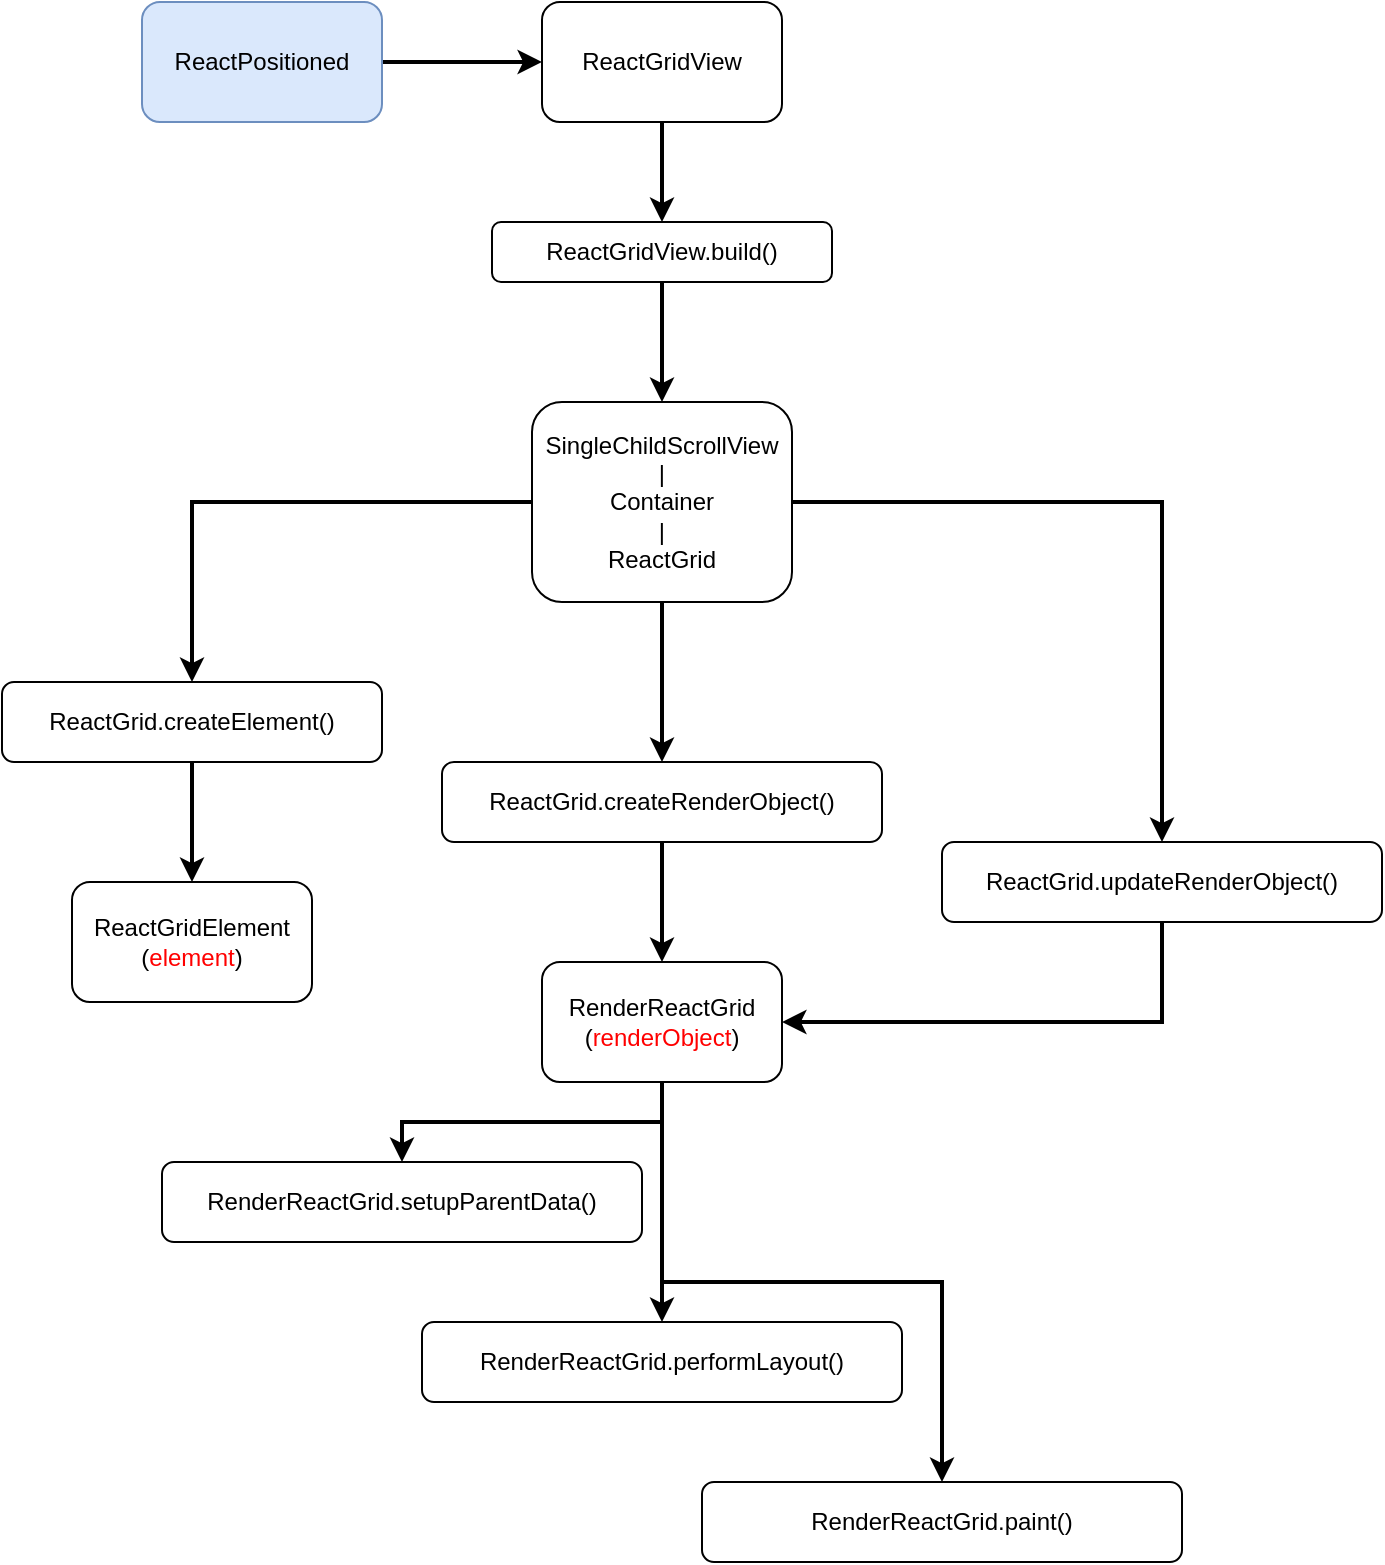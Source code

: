 <mxfile version="13.0.3" type="device"><diagram id="1GczHwPfbMuhuEtJdVna" name="Page-1"><mxGraphModel dx="1058" dy="1394" grid="1" gridSize="10" guides="1" tooltips="1" connect="1" arrows="1" fold="1" page="0" pageScale="1" pageWidth="850" pageHeight="1100" math="0" shadow="0"><root><mxCell id="0"/><mxCell id="1" parent="0"/><mxCell id="PtrpfpQE7nlBSjpHOFdh-50" style="edgeStyle=orthogonalEdgeStyle;rounded=0;orthogonalLoop=1;jettySize=auto;html=1;exitX=0.5;exitY=1;exitDx=0;exitDy=0;entryX=0.5;entryY=0;entryDx=0;entryDy=0;strokeColor=#000000;strokeWidth=2;" edge="1" parent="1" source="PtrpfpQE7nlBSjpHOFdh-1" target="PtrpfpQE7nlBSjpHOFdh-20"><mxGeometry relative="1" as="geometry"/></mxCell><mxCell id="PtrpfpQE7nlBSjpHOFdh-1" value="ReactGridView" style="rounded=1;whiteSpace=wrap;html=1;" vertex="1" parent="1"><mxGeometry x="240" y="-60" width="120" height="60" as="geometry"/></mxCell><mxCell id="PtrpfpQE7nlBSjpHOFdh-51" style="edgeStyle=orthogonalEdgeStyle;rounded=0;orthogonalLoop=1;jettySize=auto;html=1;exitX=0.5;exitY=1;exitDx=0;exitDy=0;entryX=0.5;entryY=0;entryDx=0;entryDy=0;strokeColor=#000000;strokeWidth=2;" edge="1" parent="1" source="PtrpfpQE7nlBSjpHOFdh-20" target="PtrpfpQE7nlBSjpHOFdh-4"><mxGeometry relative="1" as="geometry"/></mxCell><mxCell id="PtrpfpQE7nlBSjpHOFdh-20" value="ReactGridView.build()" style="rounded=1;whiteSpace=wrap;html=1;" vertex="1" parent="1"><mxGeometry x="215" y="50" width="170" height="30" as="geometry"/></mxCell><mxCell id="PtrpfpQE7nlBSjpHOFdh-30" value="" style="edgeStyle=none;rounded=0;orthogonalLoop=1;jettySize=auto;html=1;strokeWidth=2;" edge="1" parent="1" source="PtrpfpQE7nlBSjpHOFdh-4" target="PtrpfpQE7nlBSjpHOFdh-10"><mxGeometry relative="1" as="geometry"/></mxCell><mxCell id="PtrpfpQE7nlBSjpHOFdh-52" style="edgeStyle=orthogonalEdgeStyle;rounded=0;orthogonalLoop=1;jettySize=auto;html=1;exitX=0;exitY=0.5;exitDx=0;exitDy=0;entryX=0.5;entryY=0;entryDx=0;entryDy=0;strokeColor=#000000;strokeWidth=2;" edge="1" parent="1" source="PtrpfpQE7nlBSjpHOFdh-4" target="PtrpfpQE7nlBSjpHOFdh-40"><mxGeometry relative="1" as="geometry"/></mxCell><mxCell id="PtrpfpQE7nlBSjpHOFdh-4" value="SingleChildScrollView&lt;br&gt;|&lt;br&gt;Container&lt;br&gt;|&lt;br&gt;ReactGrid" style="rounded=1;whiteSpace=wrap;html=1;" vertex="1" parent="1"><mxGeometry x="235" y="140" width="130" height="100" as="geometry"/></mxCell><mxCell id="PtrpfpQE7nlBSjpHOFdh-43" value="" style="edgeStyle=orthogonalEdgeStyle;rounded=0;orthogonalLoop=1;jettySize=auto;html=1;strokeWidth=2;" edge="1" parent="1" source="PtrpfpQE7nlBSjpHOFdh-40" target="PtrpfpQE7nlBSjpHOFdh-42"><mxGeometry relative="1" as="geometry"/></mxCell><mxCell id="PtrpfpQE7nlBSjpHOFdh-40" value="ReactGrid.createElement()" style="rounded=1;whiteSpace=wrap;html=1;" vertex="1" parent="1"><mxGeometry x="-30" y="280" width="190" height="40" as="geometry"/></mxCell><mxCell id="PtrpfpQE7nlBSjpHOFdh-17" value="" style="edgeStyle=orthogonalEdgeStyle;rounded=0;orthogonalLoop=1;jettySize=auto;html=1;exitX=1;exitY=0.5;exitDx=0;exitDy=0;strokeWidth=2;" edge="1" parent="1" source="PtrpfpQE7nlBSjpHOFdh-4" target="PtrpfpQE7nlBSjpHOFdh-16"><mxGeometry relative="1" as="geometry"><mxPoint x="360" y="410" as="sourcePoint"/></mxGeometry></mxCell><mxCell id="PtrpfpQE7nlBSjpHOFdh-19" value="" style="rounded=0;orthogonalLoop=1;jettySize=auto;html=1;entryX=1;entryY=0.5;entryDx=0;entryDy=0;exitX=0.5;exitY=1;exitDx=0;exitDy=0;strokeWidth=2;edgeStyle=orthogonalEdgeStyle;" edge="1" parent="1" source="PtrpfpQE7nlBSjpHOFdh-16" target="PtrpfpQE7nlBSjpHOFdh-12"><mxGeometry relative="1" as="geometry"><mxPoint x="370" y="820" as="targetPoint"/></mxGeometry></mxCell><mxCell id="PtrpfpQE7nlBSjpHOFdh-16" value="ReactGrid.updateRenderObject()" style="rounded=1;whiteSpace=wrap;html=1;" vertex="1" parent="1"><mxGeometry x="440" y="360" width="220" height="40" as="geometry"/></mxCell><mxCell id="PtrpfpQE7nlBSjpHOFdh-13" value="" style="edgeStyle=orthogonalEdgeStyle;rounded=0;orthogonalLoop=1;jettySize=auto;html=1;strokeWidth=2;" edge="1" parent="1" source="PtrpfpQE7nlBSjpHOFdh-10" target="PtrpfpQE7nlBSjpHOFdh-12"><mxGeometry relative="1" as="geometry"/></mxCell><mxCell id="PtrpfpQE7nlBSjpHOFdh-10" value="ReactGrid.createRenderObject()" style="rounded=1;whiteSpace=wrap;html=1;" vertex="1" parent="1"><mxGeometry x="190" y="320" width="220" height="40" as="geometry"/></mxCell><mxCell id="PtrpfpQE7nlBSjpHOFdh-33" value="" style="edgeStyle=orthogonalEdgeStyle;rounded=0;orthogonalLoop=1;jettySize=auto;html=1;strokeWidth=2;" edge="1" parent="1" source="PtrpfpQE7nlBSjpHOFdh-12" target="PtrpfpQE7nlBSjpHOFdh-32"><mxGeometry relative="1" as="geometry"/></mxCell><mxCell id="PtrpfpQE7nlBSjpHOFdh-45" style="edgeStyle=orthogonalEdgeStyle;rounded=0;orthogonalLoop=1;jettySize=auto;html=1;exitX=0.5;exitY=1;exitDx=0;exitDy=0;entryX=0.5;entryY=0;entryDx=0;entryDy=0;strokeWidth=2;" edge="1" parent="1" source="PtrpfpQE7nlBSjpHOFdh-12" target="PtrpfpQE7nlBSjpHOFdh-34"><mxGeometry relative="1" as="geometry"/></mxCell><mxCell id="PtrpfpQE7nlBSjpHOFdh-46" style="edgeStyle=orthogonalEdgeStyle;rounded=0;orthogonalLoop=1;jettySize=auto;html=1;exitX=0.5;exitY=1;exitDx=0;exitDy=0;entryX=0.5;entryY=0;entryDx=0;entryDy=0;strokeWidth=2;" edge="1" parent="1" source="PtrpfpQE7nlBSjpHOFdh-12" target="PtrpfpQE7nlBSjpHOFdh-36"><mxGeometry relative="1" as="geometry"/></mxCell><mxCell id="PtrpfpQE7nlBSjpHOFdh-12" value="RenderReactGrid&lt;br&gt;(&lt;font color=&quot;#ff0000&quot;&gt;renderObject&lt;/font&gt;)" style="rounded=1;whiteSpace=wrap;html=1;" vertex="1" parent="1"><mxGeometry x="240" y="420" width="120" height="60" as="geometry"/></mxCell><mxCell id="PtrpfpQE7nlBSjpHOFdh-32" value="RenderReactGrid.setupParentData()" style="rounded=1;whiteSpace=wrap;html=1;" vertex="1" parent="1"><mxGeometry x="50" y="520" width="240" height="40" as="geometry"/></mxCell><mxCell id="PtrpfpQE7nlBSjpHOFdh-34" value="RenderReactGrid.performLayout()" style="rounded=1;whiteSpace=wrap;html=1;" vertex="1" parent="1"><mxGeometry x="180" y="600" width="240" height="40" as="geometry"/></mxCell><mxCell id="PtrpfpQE7nlBSjpHOFdh-36" value="RenderReactGrid.paint()" style="rounded=1;whiteSpace=wrap;html=1;" vertex="1" parent="1"><mxGeometry x="320" y="680" width="240" height="40" as="geometry"/></mxCell><mxCell id="PtrpfpQE7nlBSjpHOFdh-53" style="edgeStyle=orthogonalEdgeStyle;rounded=0;orthogonalLoop=1;jettySize=auto;html=1;exitX=1;exitY=0.5;exitDx=0;exitDy=0;entryX=0;entryY=0.5;entryDx=0;entryDy=0;strokeColor=#000000;strokeWidth=2;" edge="1" parent="1" source="PtrpfpQE7nlBSjpHOFdh-24" target="PtrpfpQE7nlBSjpHOFdh-1"><mxGeometry relative="1" as="geometry"/></mxCell><mxCell id="PtrpfpQE7nlBSjpHOFdh-24" value="ReactPositioned" style="rounded=1;whiteSpace=wrap;html=1;fillColor=#dae8fc;strokeColor=#6c8ebf;" vertex="1" parent="1"><mxGeometry x="40" y="-60" width="120" height="60" as="geometry"/></mxCell><mxCell id="PtrpfpQE7nlBSjpHOFdh-42" value="ReactGridElement&lt;br&gt;(&lt;font color=&quot;#ff0000&quot;&gt;element&lt;/font&gt;)" style="rounded=1;whiteSpace=wrap;html=1;" vertex="1" parent="1"><mxGeometry x="5" y="380" width="120" height="60" as="geometry"/></mxCell></root></mxGraphModel></diagram></mxfile>